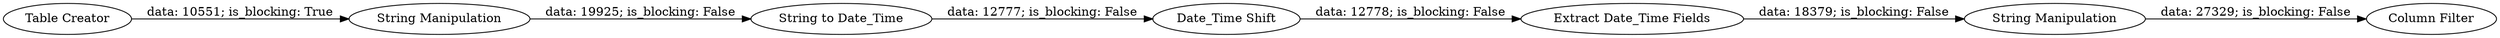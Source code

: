 digraph {
	"-6616952900068827012_6" [label="String Manipulation"]
	"-6616952900068827012_4" [label="Date_Time Shift"]
	"-6616952900068827012_3" [label="String to Date_Time"]
	"-6616952900068827012_1" [label="Table Creator"]
	"-6616952900068827012_5" [label="Extract Date_Time Fields"]
	"-6616952900068827012_2" [label="String Manipulation"]
	"-6616952900068827012_7" [label="Column Filter"]
	"-6616952900068827012_5" -> "-6616952900068827012_6" [label="data: 18379; is_blocking: False"]
	"-6616952900068827012_1" -> "-6616952900068827012_2" [label="data: 10551; is_blocking: True"]
	"-6616952900068827012_2" -> "-6616952900068827012_3" [label="data: 19925; is_blocking: False"]
	"-6616952900068827012_6" -> "-6616952900068827012_7" [label="data: 27329; is_blocking: False"]
	"-6616952900068827012_3" -> "-6616952900068827012_4" [label="data: 12777; is_blocking: False"]
	"-6616952900068827012_4" -> "-6616952900068827012_5" [label="data: 12778; is_blocking: False"]
	rankdir=LR
}
